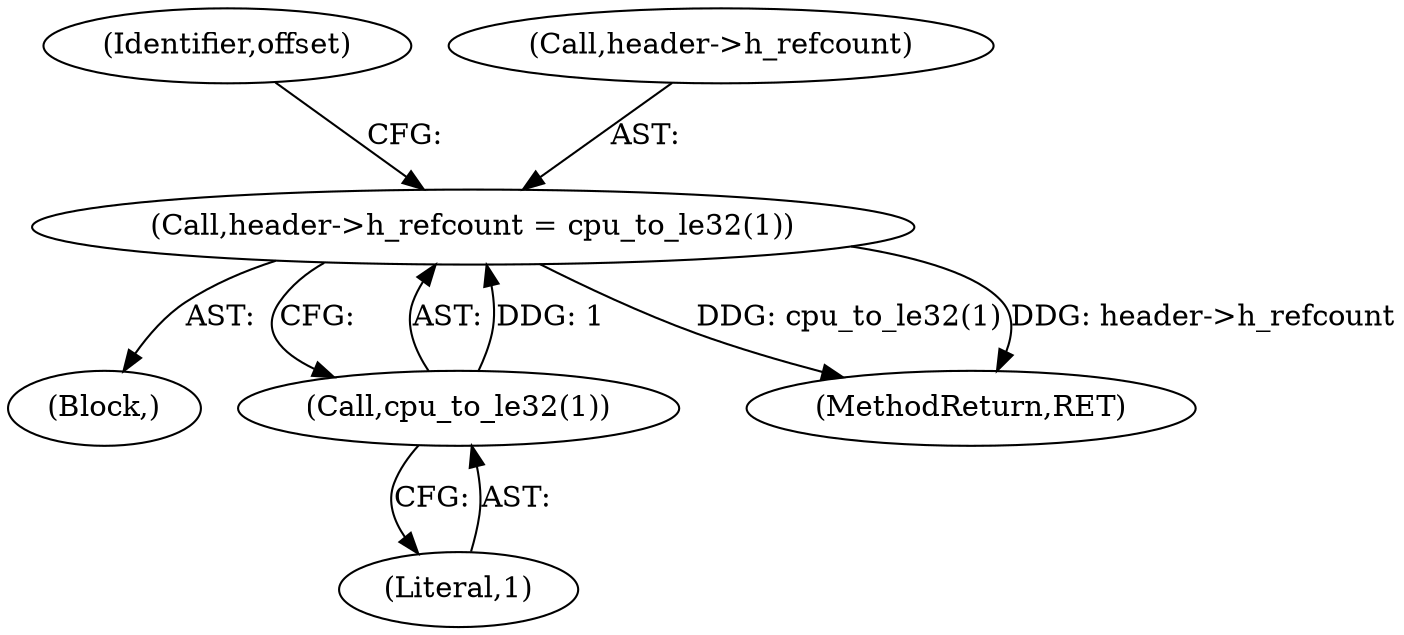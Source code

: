 digraph "0_linux_be0726d33cb8f411945884664924bed3cb8c70ee_10@pointer" {
"1000600" [label="(Call,header->h_refcount = cpu_to_le32(1))"];
"1000604" [label="(Call,cpu_to_le32(1))"];
"1000605" [label="(Literal,1)"];
"1000607" [label="(Identifier,offset)"];
"1000600" [label="(Call,header->h_refcount = cpu_to_le32(1))"];
"1000604" [label="(Call,cpu_to_le32(1))"];
"1000570" [label="(Block,)"];
"1001017" [label="(MethodReturn,RET)"];
"1000601" [label="(Call,header->h_refcount)"];
"1000600" -> "1000570"  [label="AST: "];
"1000600" -> "1000604"  [label="CFG: "];
"1000601" -> "1000600"  [label="AST: "];
"1000604" -> "1000600"  [label="AST: "];
"1000607" -> "1000600"  [label="CFG: "];
"1000600" -> "1001017"  [label="DDG: cpu_to_le32(1)"];
"1000600" -> "1001017"  [label="DDG: header->h_refcount"];
"1000604" -> "1000600"  [label="DDG: 1"];
"1000604" -> "1000605"  [label="CFG: "];
"1000605" -> "1000604"  [label="AST: "];
}
